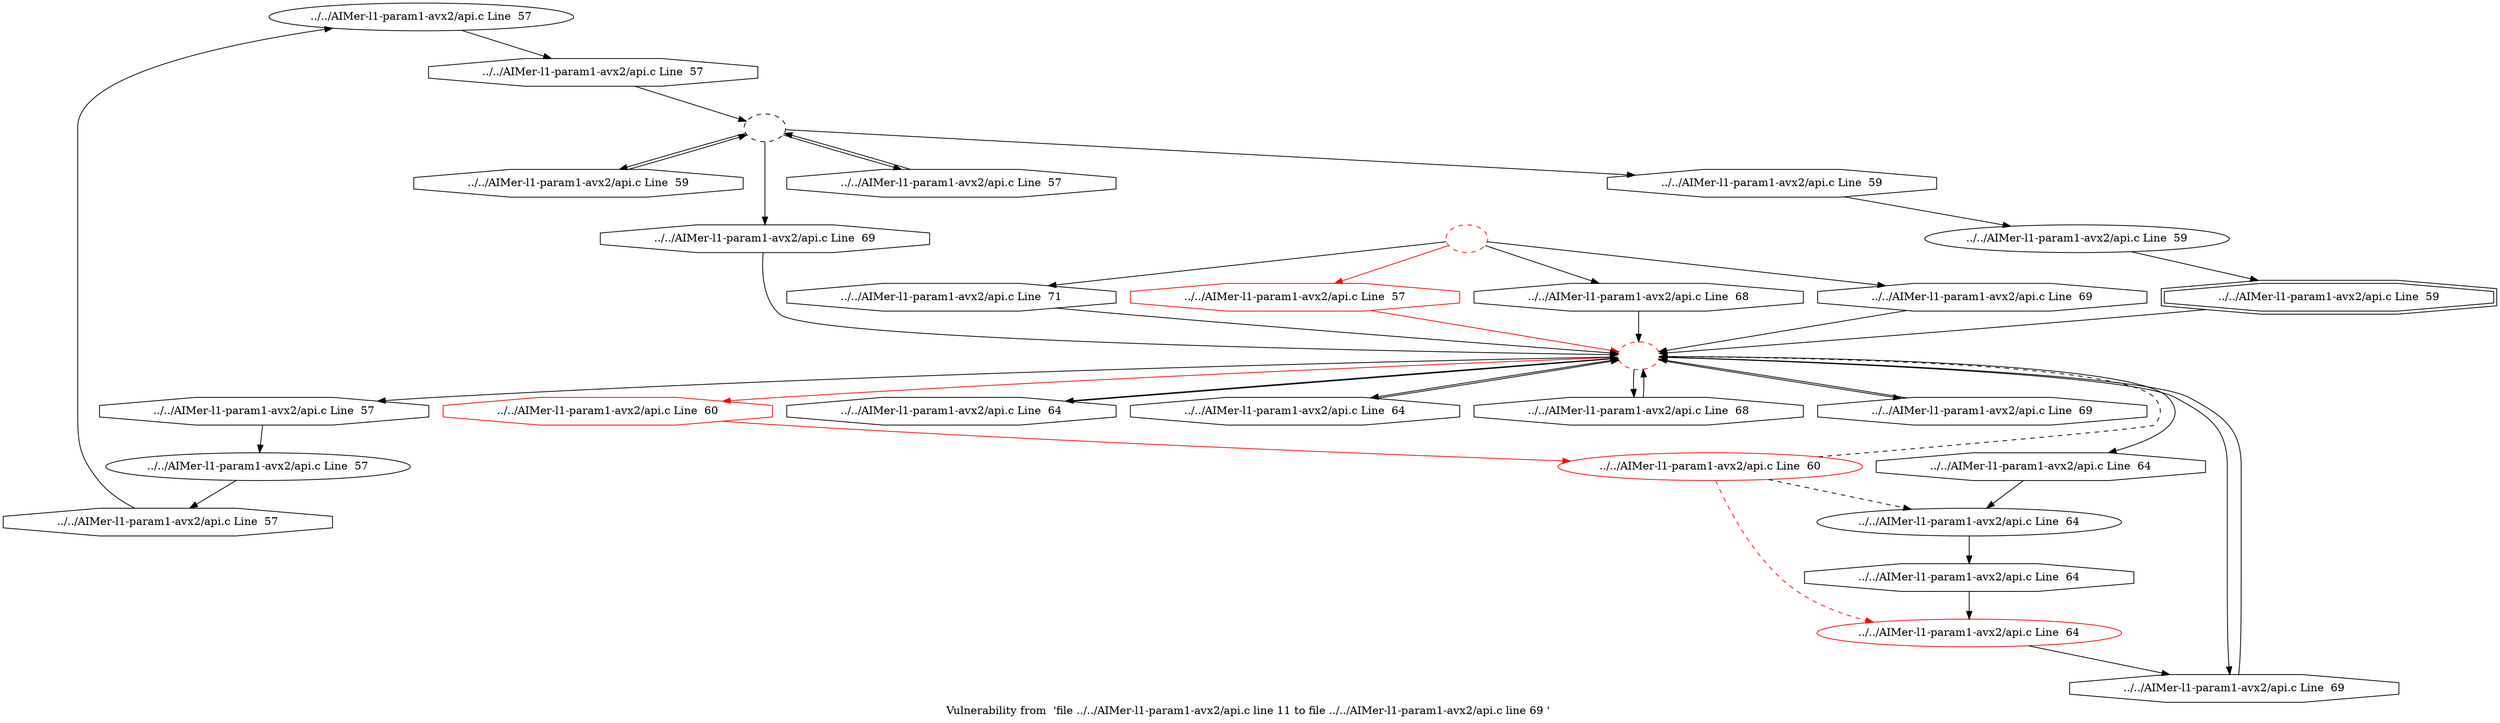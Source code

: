 digraph "Vulnerability from 'file ../../AIMer-l1-param1-avx2/api.c line 11 to file ../../AIMer-l1-param1-avx2/api.c line 69 '  "{
label="Vulnerability from  'file ../../AIMer-l1-param1-avx2/api.c line 11 to file ../../AIMer-l1-param1-avx2/api.c line 69 ' ";
node_516[shape=ellipse,style=solid,label="../../AIMer-l1-param1-avx2/api.c Line  57"]
node_519[shape=octagon,style=solid,label="../../AIMer-l1-param1-avx2/api.c Line  57"]
"node_516"->"node_519"
node_515[shape=octagon,style=solid,label="../../AIMer-l1-param1-avx2/api.c Line  57"]
node_514[shape=ellipse,style=solid,label="../../AIMer-l1-param1-avx2/api.c Line  57"]
"node_515"->"node_514"
node_517[shape=octagon,style=solid,label="../../AIMer-l1-param1-avx2/api.c Line  57"]
"node_514"->"node_517"
node_513[shape=octagon,style=solid,label="../../AIMer-l1-param1-avx2/api.c Line  57", color=red]
node_512[shape=ellipse,style=dashed,label="", color=red]
"node_513"->"node_512" [color=red]
"node_512"->"node_515"
node_525[shape=octagon,style=solid,label="../../AIMer-l1-param1-avx2/api.c Line  60", color=red]
"node_512"->"node_525" [color=red]
node_526[shape=octagon,style=solid,label="../../AIMer-l1-param1-avx2/api.c Line  64"]
"node_512"->"node_526"
node_527[shape=octagon,style=solid,label="../../AIMer-l1-param1-avx2/api.c Line  64"]
"node_512"->"node_527"
node_529[shape=octagon,style=solid,label="../../AIMer-l1-param1-avx2/api.c Line  64"]
"node_512"->"node_529"
node_532[shape=octagon,style=solid,label="../../AIMer-l1-param1-avx2/api.c Line  68"]
"node_512"->"node_532"
node_535[shape=octagon,style=solid,label="../../AIMer-l1-param1-avx2/api.c Line  69"]
"node_512"->"node_535"
node_537[shape=octagon,style=solid,label="../../AIMer-l1-param1-avx2/api.c Line  69"]
"node_512"->"node_537"
node_511[shape=ellipse,style=dashed,label=""]
node_518[shape=octagon,style=solid,label="../../AIMer-l1-param1-avx2/api.c Line  57"]
"node_511"->"node_518"
node_520[shape=octagon,style=solid,label="../../AIMer-l1-param1-avx2/api.c Line  59"]
"node_511"->"node_520"
node_522[shape=octagon,style=solid,label="../../AIMer-l1-param1-avx2/api.c Line  59"]
"node_511"->"node_522"
node_534[shape=octagon,style=solid,label="../../AIMer-l1-param1-avx2/api.c Line  69"]
"node_511"->"node_534"
node_510[shape=ellipse,style=dashed,label="", color=red]
"node_510"->"node_513" [color=red]
node_533[shape=octagon,style=solid,label="../../AIMer-l1-param1-avx2/api.c Line  68"]
"node_510"->"node_533"
node_536[shape=octagon,style=solid,label="../../AIMer-l1-param1-avx2/api.c Line  69"]
"node_510"->"node_536"
node_538[shape=octagon,style=solid,label="../../AIMer-l1-param1-avx2/api.c Line  71"]
"node_510"->"node_538"
node_524[shape=ellipse,style=solid,label="../../AIMer-l1-param1-avx2/api.c Line  60", color=red]
"node_524"->"node_512" [style=dashed]
node_528[shape=ellipse,style=solid,label="../../AIMer-l1-param1-avx2/api.c Line  64"]
"node_524"->"node_528" [style=dashed]
node_530[shape=ellipse,style=solid,label="../../AIMer-l1-param1-avx2/api.c Line  64", color=red]
"node_524"->"node_530" [color=red, style=dashed]
"node_525"->"node_524" [color=red]
"node_526"->"node_512"
"node_527"->"node_512"
node_531[shape=octagon,style=solid,label="../../AIMer-l1-param1-avx2/api.c Line  64"]
"node_528"->"node_531"
"node_529"->"node_528"
"node_530"->"node_537"
"node_531"->"node_530"
"node_517"->"node_516"
"node_518"->"node_511"
"node_519"->"node_511"
"node_520"->"node_511"
node_521[shape=ellipse,style=solid,label="../../AIMer-l1-param1-avx2/api.c Line  59"]
node_523[shape=doubleoctagon,style=solid,label="../../AIMer-l1-param1-avx2/api.c Line  59"]
"node_521"->"node_523"
"node_522"->"node_521"
"node_523"->"node_512"
"node_532"->"node_512"
"node_533"->"node_512"
"node_534"->"node_512"
"node_535"->"node_512"
"node_536"->"node_512"
"node_537"->"node_512"
"node_538"->"node_512"
}

